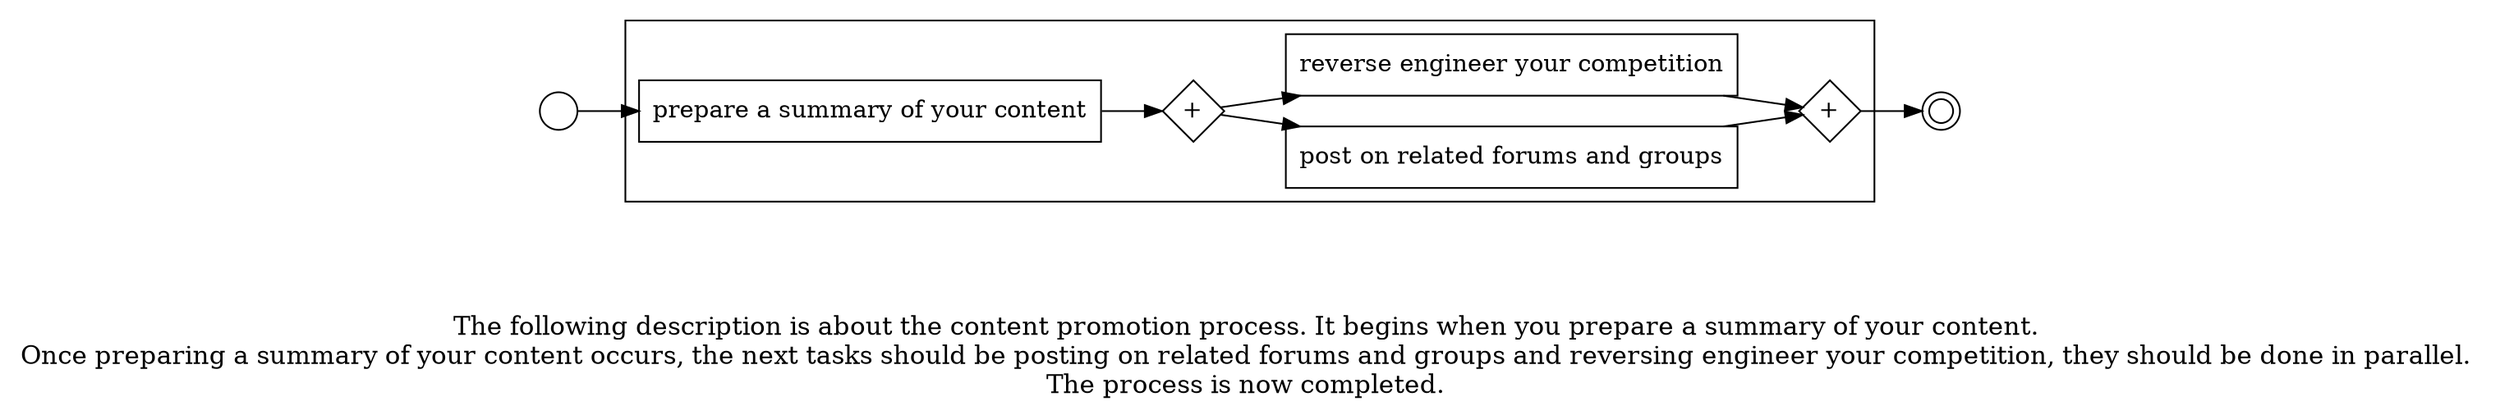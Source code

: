 digraph content_promotion_process_132 {
	graph [rankdir=LR]
	START_NODE [label="" shape=circle width=0.3]
	subgraph CLUSTER_0 {
		"prepare a summary of your content" [shape=box]
		"AND_SPLIT--2. Content promotion_V8W3" [label="+" fixedsize=true shape=diamond width=0.5]
		"prepare a summary of your content" -> "AND_SPLIT--2. Content promotion_V8W3"
		"post on related forums and groups" [shape=box]
		"AND_SPLIT--2. Content promotion_V8W3" -> "post on related forums and groups"
		"reverse engineer your competition" [shape=box]
		"AND_SPLIT--2. Content promotion_V8W3" -> "reverse engineer your competition"
		"AND_JOIN--2. Content promotion_V8W3" [label="+" fixedsize=true shape=diamond width=0.5]
		"post on related forums and groups" -> "AND_JOIN--2. Content promotion_V8W3"
		"reverse engineer your competition" -> "AND_JOIN--2. Content promotion_V8W3"
	}
	START_NODE -> "prepare a summary of your content"
	END_NODE [label="" shape=doublecircle width=0.2]
	"AND_JOIN--2. Content promotion_V8W3" -> END_NODE
	fontsize=15 label="\n\n
The following description is about the content promotion process. It begins when you prepare a summary of your content. 
Once preparing a summary of your content occurs, the next tasks should be posting on related forums and groups and reversing engineer your competition, they should be done in parallel. 
The process is now completed. 
"
}
